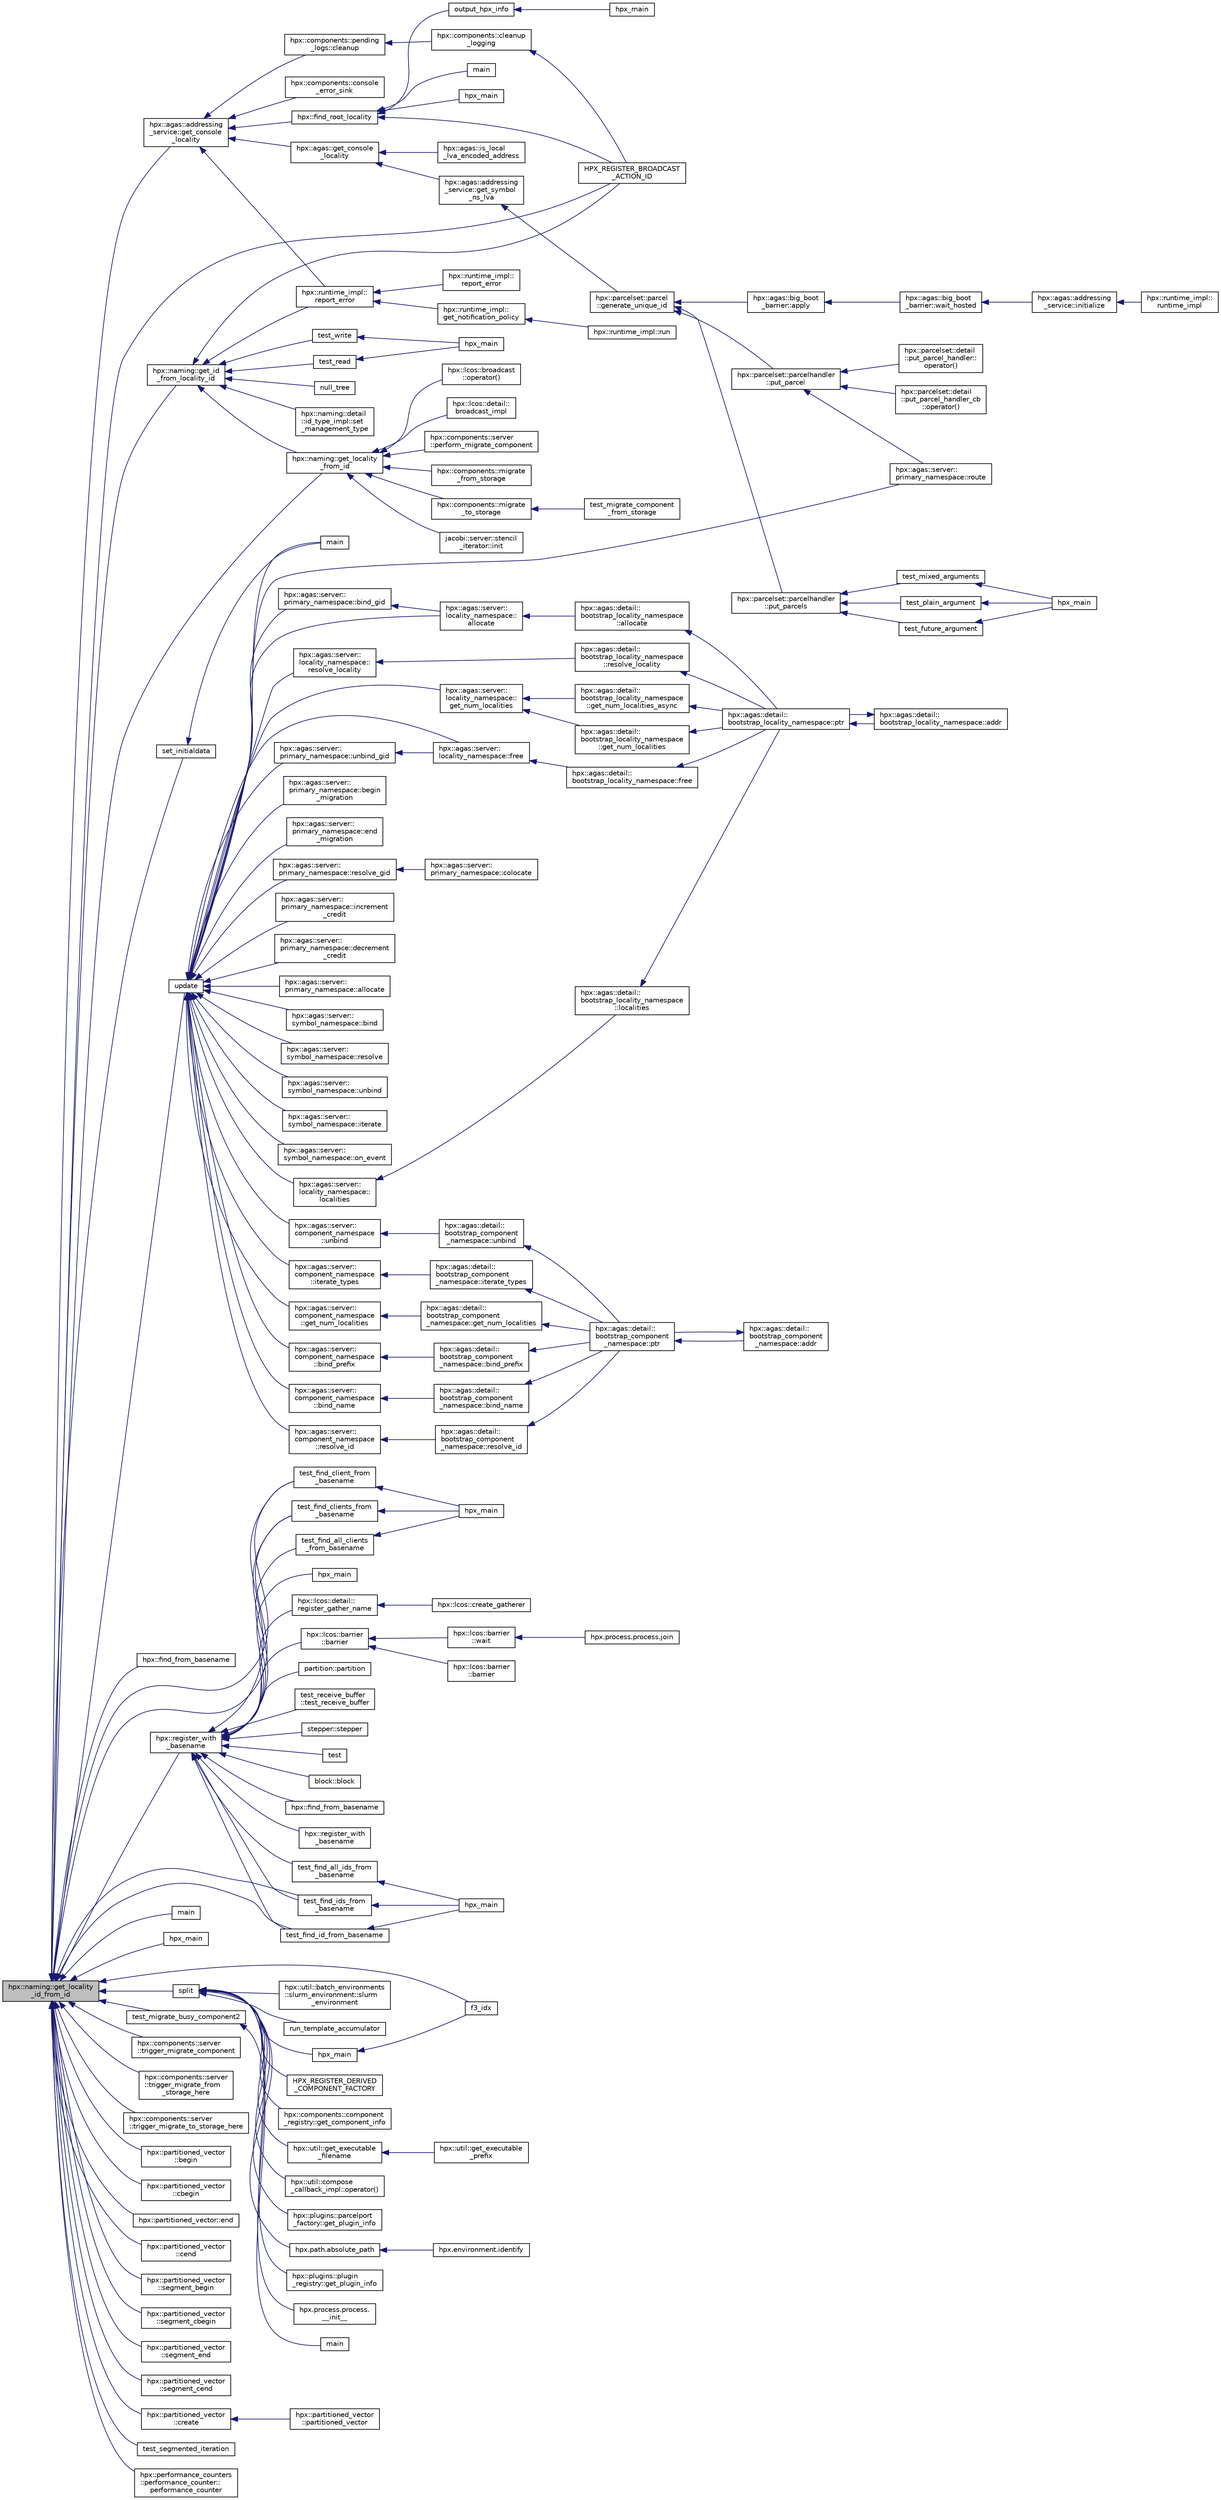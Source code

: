 digraph "hpx::naming::get_locality_id_from_id"
{
  edge [fontname="Helvetica",fontsize="10",labelfontname="Helvetica",labelfontsize="10"];
  node [fontname="Helvetica",fontsize="10",shape=record];
  rankdir="LR";
  Node3973 [label="hpx::naming::get_locality\l_id_from_id",height=0.2,width=0.4,color="black", fillcolor="grey75", style="filled", fontcolor="black"];
  Node3973 -> Node3974 [dir="back",color="midnightblue",fontsize="10",style="solid",fontname="Helvetica"];
  Node3974 [label="hpx::agas::addressing\l_service::get_console\l_locality",height=0.2,width=0.4,color="black", fillcolor="white", style="filled",URL="$db/d58/structhpx_1_1agas_1_1addressing__service.html#aae7aeb51157efaed2271de8e0b49e917",tooltip="Get locality locality_id of the console locality. "];
  Node3974 -> Node3975 [dir="back",color="midnightblue",fontsize="10",style="solid",fontname="Helvetica"];
  Node3975 [label="hpx::components::console\l_error_sink",height=0.2,width=0.4,color="black", fillcolor="white", style="filled",URL="$d5/d76/namespacehpx_1_1components.html#a9fd8bab214eff101d2069bfac0c110cc"];
  Node3974 -> Node3976 [dir="back",color="midnightblue",fontsize="10",style="solid",fontname="Helvetica"];
  Node3976 [label="hpx::components::pending\l_logs::cleanup",height=0.2,width=0.4,color="black", fillcolor="white", style="filled",URL="$d2/d34/structhpx_1_1components_1_1pending__logs.html#aa4aa5238eb3f0ed85351897da5d42453"];
  Node3976 -> Node3977 [dir="back",color="midnightblue",fontsize="10",style="solid",fontname="Helvetica"];
  Node3977 [label="hpx::components::cleanup\l_logging",height=0.2,width=0.4,color="black", fillcolor="white", style="filled",URL="$d5/d76/namespacehpx_1_1components.html#ac5d6aa2c2676512c45973181465756e4"];
  Node3977 -> Node3978 [dir="back",color="midnightblue",fontsize="10",style="solid",fontname="Helvetica"];
  Node3978 [label="HPX_REGISTER_BROADCAST\l_ACTION_ID",height=0.2,width=0.4,color="black", fillcolor="white", style="filled",URL="$de/d5c/runtime__support__server_8cpp.html#a2c7fd60adfab122ae67b173ad73fc706"];
  Node3974 -> Node3979 [dir="back",color="midnightblue",fontsize="10",style="solid",fontname="Helvetica"];
  Node3979 [label="hpx::agas::get_console\l_locality",height=0.2,width=0.4,color="black", fillcolor="white", style="filled",URL="$dc/d54/namespacehpx_1_1agas.html#a58c57dd758d805babb200d1dd5693f9b",tooltip="Return an id_type referring to the console locality. "];
  Node3979 -> Node3980 [dir="back",color="midnightblue",fontsize="10",style="solid",fontname="Helvetica"];
  Node3980 [label="hpx::agas::addressing\l_service::get_symbol\l_ns_lva",height=0.2,width=0.4,color="black", fillcolor="white", style="filled",URL="$db/d58/structhpx_1_1agas_1_1addressing__service.html#ad904f19162fc67d188ca8f8b24a77a58"];
  Node3980 -> Node3981 [dir="back",color="midnightblue",fontsize="10",style="solid",fontname="Helvetica"];
  Node3981 [label="hpx::parcelset::parcel\l::generate_unique_id",height=0.2,width=0.4,color="black", fillcolor="white", style="filled",URL="$d7/d11/classhpx_1_1parcelset_1_1parcel.html#a7ca4116460b3a62269beecf8fb6b2f34"];
  Node3981 -> Node3982 [dir="back",color="midnightblue",fontsize="10",style="solid",fontname="Helvetica"];
  Node3982 [label="hpx::agas::big_boot\l_barrier::apply",height=0.2,width=0.4,color="black", fillcolor="white", style="filled",URL="$d8/db6/structhpx_1_1agas_1_1big__boot__barrier.html#a1a3c5320dbd8eeea60427d535e189d3c"];
  Node3982 -> Node3983 [dir="back",color="midnightblue",fontsize="10",style="solid",fontname="Helvetica"];
  Node3983 [label="hpx::agas::big_boot\l_barrier::wait_hosted",height=0.2,width=0.4,color="black", fillcolor="white", style="filled",URL="$d8/db6/structhpx_1_1agas_1_1big__boot__barrier.html#af83d97cabe46bfd67841283fece1cb24"];
  Node3983 -> Node3984 [dir="back",color="midnightblue",fontsize="10",style="solid",fontname="Helvetica"];
  Node3984 [label="hpx::agas::addressing\l_service::initialize",height=0.2,width=0.4,color="black", fillcolor="white", style="filled",URL="$db/d58/structhpx_1_1agas_1_1addressing__service.html#afb80dcf683086f9ec1237c81129017d8"];
  Node3984 -> Node3985 [dir="back",color="midnightblue",fontsize="10",style="solid",fontname="Helvetica"];
  Node3985 [label="hpx::runtime_impl::\lruntime_impl",height=0.2,width=0.4,color="black", fillcolor="white", style="filled",URL="$dc/d80/classhpx_1_1runtime__impl.html#a19b55584b2e6b6b4d72ae159fbef0f6e"];
  Node3981 -> Node3986 [dir="back",color="midnightblue",fontsize="10",style="solid",fontname="Helvetica"];
  Node3986 [label="hpx::parcelset::parcelhandler\l::put_parcel",height=0.2,width=0.4,color="black", fillcolor="white", style="filled",URL="$d4/d2f/classhpx_1_1parcelset_1_1parcelhandler.html#ac47bfb07dba5c3273d36fabe0868d43b"];
  Node3986 -> Node3987 [dir="back",color="midnightblue",fontsize="10",style="solid",fontname="Helvetica"];
  Node3987 [label="hpx::parcelset::detail\l::put_parcel_handler::\loperator()",height=0.2,width=0.4,color="black", fillcolor="white", style="filled",URL="$d6/d81/structhpx_1_1parcelset_1_1detail_1_1put__parcel__handler.html#a108c3182042dc70fac236ffefd75df24"];
  Node3986 -> Node3988 [dir="back",color="midnightblue",fontsize="10",style="solid",fontname="Helvetica"];
  Node3988 [label="hpx::parcelset::detail\l::put_parcel_handler_cb\l::operator()",height=0.2,width=0.4,color="black", fillcolor="white", style="filled",URL="$d1/df2/structhpx_1_1parcelset_1_1detail_1_1put__parcel__handler__cb.html#a2748057527af1b9f5f5984703b59d8f8"];
  Node3986 -> Node3989 [dir="back",color="midnightblue",fontsize="10",style="solid",fontname="Helvetica"];
  Node3989 [label="hpx::agas::server::\lprimary_namespace::route",height=0.2,width=0.4,color="black", fillcolor="white", style="filled",URL="$d7/d3a/structhpx_1_1agas_1_1server_1_1primary__namespace.html#a9037a1baa55fb13097a541bc365f2d0b"];
  Node3981 -> Node3990 [dir="back",color="midnightblue",fontsize="10",style="solid",fontname="Helvetica"];
  Node3990 [label="hpx::parcelset::parcelhandler\l::put_parcels",height=0.2,width=0.4,color="black", fillcolor="white", style="filled",URL="$d4/d2f/classhpx_1_1parcelset_1_1parcelhandler.html#a32ef958ef057a82fe01c70df5da51c6a"];
  Node3990 -> Node3991 [dir="back",color="midnightblue",fontsize="10",style="solid",fontname="Helvetica"];
  Node3991 [label="test_plain_argument",height=0.2,width=0.4,color="black", fillcolor="white", style="filled",URL="$df/d23/put__parcels_8cpp.html#a60e7e37daaa74f7106c7cf614d219a87"];
  Node3991 -> Node3992 [dir="back",color="midnightblue",fontsize="10",style="solid",fontname="Helvetica"];
  Node3992 [label="hpx_main",height=0.2,width=0.4,color="black", fillcolor="white", style="filled",URL="$df/d23/put__parcels_8cpp.html#a4ca51ec94fa82421fc621b58eef7b01c"];
  Node3990 -> Node3993 [dir="back",color="midnightblue",fontsize="10",style="solid",fontname="Helvetica"];
  Node3993 [label="test_future_argument",height=0.2,width=0.4,color="black", fillcolor="white", style="filled",URL="$df/d23/put__parcels_8cpp.html#aaffb237829db631d8aaaf45d07e1ad9b"];
  Node3993 -> Node3992 [dir="back",color="midnightblue",fontsize="10",style="solid",fontname="Helvetica"];
  Node3990 -> Node3994 [dir="back",color="midnightblue",fontsize="10",style="solid",fontname="Helvetica"];
  Node3994 [label="test_mixed_arguments",height=0.2,width=0.4,color="black", fillcolor="white", style="filled",URL="$df/d23/put__parcels_8cpp.html#a24eb81d6a10219027bfd00fa26f0d382"];
  Node3994 -> Node3992 [dir="back",color="midnightblue",fontsize="10",style="solid",fontname="Helvetica"];
  Node3979 -> Node3995 [dir="back",color="midnightblue",fontsize="10",style="solid",fontname="Helvetica"];
  Node3995 [label="hpx::agas::is_local\l_lva_encoded_address",height=0.2,width=0.4,color="black", fillcolor="white", style="filled",URL="$dc/d54/namespacehpx_1_1agas.html#abb5e5584ed3b536ace8e3f58415e24c2"];
  Node3974 -> Node3996 [dir="back",color="midnightblue",fontsize="10",style="solid",fontname="Helvetica"];
  Node3996 [label="hpx::find_root_locality",height=0.2,width=0.4,color="black", fillcolor="white", style="filled",URL="$d8/d83/namespacehpx.html#a91f701414a6c667c3b58a2e50b93ad0a",tooltip="Return the global id representing the root locality. "];
  Node3996 -> Node3997 [dir="back",color="midnightblue",fontsize="10",style="solid",fontname="Helvetica"];
  Node3997 [label="output_hpx_info",height=0.2,width=0.4,color="black", fillcolor="white", style="filled",URL="$d9/d0f/main_8cc.html#a22d5612b13072491f3de2340527ce19f"];
  Node3997 -> Node3998 [dir="back",color="midnightblue",fontsize="10",style="solid",fontname="Helvetica"];
  Node3998 [label="hpx_main",height=0.2,width=0.4,color="black", fillcolor="white", style="filled",URL="$d9/d0f/main_8cc.html#a344a9bb316c276641af2d061a2558c97"];
  Node3996 -> Node3999 [dir="back",color="midnightblue",fontsize="10",style="solid",fontname="Helvetica"];
  Node3999 [label="main",height=0.2,width=0.4,color="black", fillcolor="white", style="filled",URL="$d7/de6/print__to__console_8cpp.html#ae66f6b31b5ad750f1fe042a706a4e3d4"];
  Node3996 -> Node3978 [dir="back",color="midnightblue",fontsize="10",style="solid",fontname="Helvetica"];
  Node3996 -> Node4000 [dir="back",color="midnightblue",fontsize="10",style="solid",fontname="Helvetica"];
  Node4000 [label="hpx_main",height=0.2,width=0.4,color="black", fillcolor="white", style="filled",URL="$de/d68/transpose__await_8cpp.html#a4ca51ec94fa82421fc621b58eef7b01c"];
  Node3974 -> Node4001 [dir="back",color="midnightblue",fontsize="10",style="solid",fontname="Helvetica"];
  Node4001 [label="hpx::runtime_impl::\lreport_error",height=0.2,width=0.4,color="black", fillcolor="white", style="filled",URL="$dc/d80/classhpx_1_1runtime__impl.html#aabdaeb29966bd884e97f5fbca0ecae3d",tooltip="Report a non-recoverable error to the runtime system. "];
  Node4001 -> Node4002 [dir="back",color="midnightblue",fontsize="10",style="solid",fontname="Helvetica"];
  Node4002 [label="hpx::runtime_impl::\lreport_error",height=0.2,width=0.4,color="black", fillcolor="white", style="filled",URL="$dc/d80/classhpx_1_1runtime__impl.html#a5183bfa1e494d6a1455d6c10300d202d",tooltip="Report a non-recoverable error to the runtime system. "];
  Node4001 -> Node4003 [dir="back",color="midnightblue",fontsize="10",style="solid",fontname="Helvetica"];
  Node4003 [label="hpx::runtime_impl::\lget_notification_policy",height=0.2,width=0.4,color="black", fillcolor="white", style="filled",URL="$dc/d80/classhpx_1_1runtime__impl.html#aa9de8265198ceaf0e1e3f2ac1d78462e"];
  Node4003 -> Node4004 [dir="back",color="midnightblue",fontsize="10",style="solid",fontname="Helvetica"];
  Node4004 [label="hpx::runtime_impl::run",height=0.2,width=0.4,color="black", fillcolor="white", style="filled",URL="$dc/d80/classhpx_1_1runtime__impl.html#af8458421582bcb47802b012932a68757",tooltip="Run the HPX runtime system, initially use the given number of (OS) threads in the thread-manager and ..."];
  Node3973 -> Node4005 [dir="back",color="midnightblue",fontsize="10",style="solid",fontname="Helvetica"];
  Node4005 [label="hpx::find_from_basename",height=0.2,width=0.4,color="black", fillcolor="white", style="filled",URL="$d8/d83/namespacehpx.html#adb7003539b34e0aa0cb96c953669faac",tooltip="Return registered id from the given base name and sequence number. "];
  Node3973 -> Node4006 [dir="back",color="midnightblue",fontsize="10",style="solid",fontname="Helvetica"];
  Node4006 [label="hpx::register_with\l_basename",height=0.2,width=0.4,color="black", fillcolor="white", style="filled",URL="$d8/d83/namespacehpx.html#acf88178dc8c98cb0d7396325b3ccffdd",tooltip="Register the given id using the given base name. "];
  Node4006 -> Node4007 [dir="back",color="midnightblue",fontsize="10",style="solid",fontname="Helvetica"];
  Node4007 [label="stepper::stepper",height=0.2,width=0.4,color="black", fillcolor="white", style="filled",URL="$d0/da6/structstepper.html#a3d3b661e2502d80c80775c190f5585e2"];
  Node4006 -> Node4008 [dir="back",color="midnightblue",fontsize="10",style="solid",fontname="Helvetica"];
  Node4008 [label="hpx::lcos::barrier\l::barrier",height=0.2,width=0.4,color="black", fillcolor="white", style="filled",URL="$d9/dab/classhpx_1_1lcos_1_1barrier.html#ae8e5bad1b2828970404b5d280137d579"];
  Node4008 -> Node4009 [dir="back",color="midnightblue",fontsize="10",style="solid",fontname="Helvetica"];
  Node4009 [label="hpx::lcos::barrier\l::barrier",height=0.2,width=0.4,color="black", fillcolor="white", style="filled",URL="$d9/dab/classhpx_1_1lcos_1_1barrier.html#a8a9fc05508fad7cd1d8014bee0e1d221"];
  Node4008 -> Node4010 [dir="back",color="midnightblue",fontsize="10",style="solid",fontname="Helvetica"];
  Node4010 [label="hpx::lcos::barrier\l::wait",height=0.2,width=0.4,color="black", fillcolor="white", style="filled",URL="$d9/dab/classhpx_1_1lcos_1_1barrier.html#a1fcac5ce49dd1b9800affc8c8b84e4c9"];
  Node4010 -> Node4011 [dir="back",color="midnightblue",fontsize="10",style="solid",fontname="Helvetica"];
  Node4011 [label="hpx.process.process.join",height=0.2,width=0.4,color="black", fillcolor="white", style="filled",URL="$d3/d41/classhpx_1_1process_1_1process.html#acc7ec4687f3bf5ae121ef7b494d991d8"];
  Node4006 -> Node4012 [dir="back",color="midnightblue",fontsize="10",style="solid",fontname="Helvetica"];
  Node4012 [label="hpx::find_from_basename",height=0.2,width=0.4,color="black", fillcolor="white", style="filled",URL="$d8/d83/namespacehpx.html#a02d4c4317d9d663b22c2e47aab0b56df",tooltip="Return registered id from the given base name and sequence number. "];
  Node4006 -> Node4013 [dir="back",color="midnightblue",fontsize="10",style="solid",fontname="Helvetica"];
  Node4013 [label="hpx::register_with\l_basename",height=0.2,width=0.4,color="black", fillcolor="white", style="filled",URL="$d8/d83/namespacehpx.html#a09a6c6ffc84d21df225c3f5730de31d0"];
  Node4006 -> Node4014 [dir="back",color="midnightblue",fontsize="10",style="solid",fontname="Helvetica"];
  Node4014 [label="hpx_main",height=0.2,width=0.4,color="black", fillcolor="white", style="filled",URL="$db/d8d/duplicate__id__registration__1596_8cpp.html#aefd26dd818037509b2241068d57e3e1d"];
  Node4006 -> Node4015 [dir="back",color="midnightblue",fontsize="10",style="solid",fontname="Helvetica"];
  Node4015 [label="test_find_all_clients\l_from_basename",height=0.2,width=0.4,color="black", fillcolor="white", style="filled",URL="$dc/d15/find__clients__from__prefix_8cpp.html#aa57a9747db04f3feb78e2e423232d1f9"];
  Node4015 -> Node4016 [dir="back",color="midnightblue",fontsize="10",style="solid",fontname="Helvetica"];
  Node4016 [label="hpx_main",height=0.2,width=0.4,color="black", fillcolor="white", style="filled",URL="$dc/d15/find__clients__from__prefix_8cpp.html#aefd26dd818037509b2241068d57e3e1d"];
  Node4006 -> Node4017 [dir="back",color="midnightblue",fontsize="10",style="solid",fontname="Helvetica"];
  Node4017 [label="test_find_clients_from\l_basename",height=0.2,width=0.4,color="black", fillcolor="white", style="filled",URL="$dc/d15/find__clients__from__prefix_8cpp.html#a6fef840f56014443521cc99c2d9d781c"];
  Node4017 -> Node4016 [dir="back",color="midnightblue",fontsize="10",style="solid",fontname="Helvetica"];
  Node4006 -> Node4018 [dir="back",color="midnightblue",fontsize="10",style="solid",fontname="Helvetica"];
  Node4018 [label="test_find_client_from\l_basename",height=0.2,width=0.4,color="black", fillcolor="white", style="filled",URL="$dc/d15/find__clients__from__prefix_8cpp.html#a61a7f45bc9dd018d57ea2230824dab25"];
  Node4018 -> Node4016 [dir="back",color="midnightblue",fontsize="10",style="solid",fontname="Helvetica"];
  Node4006 -> Node4019 [dir="back",color="midnightblue",fontsize="10",style="solid",fontname="Helvetica"];
  Node4019 [label="test_find_all_ids_from\l_basename",height=0.2,width=0.4,color="black", fillcolor="white", style="filled",URL="$dc/df3/find__ids__from__prefix_8cpp.html#a369302d85871c563e109f575d4c3d29c"];
  Node4019 -> Node4020 [dir="back",color="midnightblue",fontsize="10",style="solid",fontname="Helvetica"];
  Node4020 [label="hpx_main",height=0.2,width=0.4,color="black", fillcolor="white", style="filled",URL="$dc/df3/find__ids__from__prefix_8cpp.html#aefd26dd818037509b2241068d57e3e1d"];
  Node4006 -> Node4021 [dir="back",color="midnightblue",fontsize="10",style="solid",fontname="Helvetica"];
  Node4021 [label="test_find_ids_from\l_basename",height=0.2,width=0.4,color="black", fillcolor="white", style="filled",URL="$dc/df3/find__ids__from__prefix_8cpp.html#a4526a7a41c258e2aedcdabd4ece4f4ba"];
  Node4021 -> Node4020 [dir="back",color="midnightblue",fontsize="10",style="solid",fontname="Helvetica"];
  Node4006 -> Node4022 [dir="back",color="midnightblue",fontsize="10",style="solid",fontname="Helvetica"];
  Node4022 [label="test_find_id_from_basename",height=0.2,width=0.4,color="black", fillcolor="white", style="filled",URL="$dc/df3/find__ids__from__prefix_8cpp.html#a35b932e250f78d774db87c971e42adce"];
  Node4022 -> Node4020 [dir="back",color="midnightblue",fontsize="10",style="solid",fontname="Helvetica"];
  Node4006 -> Node4023 [dir="back",color="midnightblue",fontsize="10",style="solid",fontname="Helvetica"];
  Node4023 [label="hpx::lcos::detail::\lregister_gather_name",height=0.2,width=0.4,color="black", fillcolor="white", style="filled",URL="$d4/d6c/namespacehpx_1_1lcos_1_1detail.html#afb3d3eafe04150308d004869a96242b3"];
  Node4023 -> Node4024 [dir="back",color="midnightblue",fontsize="10",style="solid",fontname="Helvetica"];
  Node4024 [label="hpx::lcos::create_gatherer",height=0.2,width=0.4,color="black", fillcolor="white", style="filled",URL="$d2/dc9/namespacehpx_1_1lcos.html#aaa3e2a825ca566eee4e3c0cfc19b5dc3"];
  Node4006 -> Node4025 [dir="back",color="midnightblue",fontsize="10",style="solid",fontname="Helvetica"];
  Node4025 [label="partition::partition",height=0.2,width=0.4,color="black", fillcolor="white", style="filled",URL="$d3/d98/structpartition.html#a949115c70a8ed7802ec756677063507b"];
  Node4006 -> Node4026 [dir="back",color="midnightblue",fontsize="10",style="solid",fontname="Helvetica"];
  Node4026 [label="test_receive_buffer\l::test_receive_buffer",height=0.2,width=0.4,color="black", fillcolor="white", style="filled",URL="$d1/d2e/structtest__receive__buffer.html#a501e8703c3a9d33b23c67cc3782a3052"];
  Node4006 -> Node4027 [dir="back",color="midnightblue",fontsize="10",style="solid",fontname="Helvetica"];
  Node4027 [label="test",height=0.2,width=0.4,color="black", fillcolor="white", style="filled",URL="$db/d95/register__with__basename__1804_8cpp.html#ae1a3968e7947464bee7714f6d43b7002"];
  Node4006 -> Node4028 [dir="back",color="midnightblue",fontsize="10",style="solid",fontname="Helvetica"];
  Node4028 [label="block::block",height=0.2,width=0.4,color="black", fillcolor="white", style="filled",URL="$d1/d7f/structblock.html#ad2fe04030b850ffa3f213c85f848c0c9"];
  Node3973 -> Node4029 [dir="back",color="midnightblue",fontsize="10",style="solid",fontname="Helvetica"];
  Node4029 [label="main",height=0.2,width=0.4,color="black", fillcolor="white", style="filled",URL="$d1/d66/all__counters_8cpp.html#a0ddf1224851353fc92bfbff6f499fa97"];
  Node3973 -> Node4030 [dir="back",color="midnightblue",fontsize="10",style="solid",fontname="Helvetica"];
  Node4030 [label="hpx_main",height=0.2,width=0.4,color="black", fillcolor="white", style="filled",URL="$d8/d8b/broadcast_8cpp.html#aefd26dd818037509b2241068d57e3e1d"];
  Node3973 -> Node4031 [dir="back",color="midnightblue",fontsize="10",style="solid",fontname="Helvetica"];
  Node4031 [label="split",height=0.2,width=0.4,color="black", fillcolor="white", style="filled",URL="$d6/d80/credit__exhaustion_8cpp.html#a072578cb13455cb764cacd96311eda6b"];
  Node4031 -> Node4032 [dir="back",color="midnightblue",fontsize="10",style="solid",fontname="Helvetica"];
  Node4032 [label="hpx_main",height=0.2,width=0.4,color="black", fillcolor="white", style="filled",URL="$d4/d7b/hpx__start_8hpp.html#aefd26dd818037509b2241068d57e3e1d"];
  Node4032 -> Node4033 [dir="back",color="midnightblue",fontsize="10",style="solid",fontname="Helvetica"];
  Node4033 [label="f3_idx",height=0.2,width=0.4,color="black", fillcolor="white", style="filled",URL="$d8/dd8/fold_8cpp.html#ae40ec3e184971f36ec70b5d7bebecc64"];
  Node4031 -> Node4034 [dir="back",color="midnightblue",fontsize="10",style="solid",fontname="Helvetica"];
  Node4034 [label="HPX_REGISTER_DERIVED\l_COMPONENT_FACTORY",height=0.2,width=0.4,color="black", fillcolor="white", style="filled",URL="$d8/daf/arithmetics__counter_8cpp.html#a54fbbdc0d71389dab718b6e59589f4e5"];
  Node4031 -> Node4035 [dir="back",color="midnightblue",fontsize="10",style="solid",fontname="Helvetica"];
  Node4035 [label="hpx::components::component\l_registry::get_component_info",height=0.2,width=0.4,color="black", fillcolor="white", style="filled",URL="$de/da5/structhpx_1_1components_1_1component__registry.html#a12bb12c156afc3b514f5ae5aed45090f",tooltip="Return the ini-information for all contained components. "];
  Node4031 -> Node4036 [dir="back",color="midnightblue",fontsize="10",style="solid",fontname="Helvetica"];
  Node4036 [label="hpx::util::get_executable\l_filename",height=0.2,width=0.4,color="black", fillcolor="white", style="filled",URL="$df/dad/namespacehpx_1_1util.html#ae52352b653e62149ca19091af4fd22c9"];
  Node4036 -> Node4037 [dir="back",color="midnightblue",fontsize="10",style="solid",fontname="Helvetica"];
  Node4037 [label="hpx::util::get_executable\l_prefix",height=0.2,width=0.4,color="black", fillcolor="white", style="filled",URL="$df/dad/namespacehpx_1_1util.html#a8fe3b30c3533a1e2f50c3101aae6f72e"];
  Node4031 -> Node4038 [dir="back",color="midnightblue",fontsize="10",style="solid",fontname="Helvetica"];
  Node4038 [label="hpx::util::compose\l_callback_impl::operator()",height=0.2,width=0.4,color="black", fillcolor="white", style="filled",URL="$d0/d19/classhpx_1_1util_1_1compose__callback__impl.html#a18cb82da027db8bc0f85ca3f32f1912a"];
  Node4031 -> Node4039 [dir="back",color="midnightblue",fontsize="10",style="solid",fontname="Helvetica"];
  Node4039 [label="hpx::plugins::parcelport\l_factory::get_plugin_info",height=0.2,width=0.4,color="black", fillcolor="white", style="filled",URL="$d2/d50/structhpx_1_1plugins_1_1parcelport__factory.html#ae0bfc9ba44b48f0fab21ce8ad91f98aa"];
  Node4031 -> Node4040 [dir="back",color="midnightblue",fontsize="10",style="solid",fontname="Helvetica"];
  Node4040 [label="hpx.path.absolute_path",height=0.2,width=0.4,color="black", fillcolor="white", style="filled",URL="$d1/d2c/namespacehpx_1_1path.html#a1dbdcf517424ed5dc06b9bad1fad4049"];
  Node4040 -> Node4041 [dir="back",color="midnightblue",fontsize="10",style="solid",fontname="Helvetica"];
  Node4041 [label="hpx.environment.identify",height=0.2,width=0.4,color="black", fillcolor="white", style="filled",URL="$dd/d01/namespacehpx_1_1environment.html#a4c9b221f61aefe1efa8de3b6a78c5e24"];
  Node4031 -> Node4042 [dir="back",color="midnightblue",fontsize="10",style="solid",fontname="Helvetica"];
  Node4042 [label="hpx::plugins::plugin\l_registry::get_plugin_info",height=0.2,width=0.4,color="black", fillcolor="white", style="filled",URL="$d2/d92/structhpx_1_1plugins_1_1plugin__registry.html#ac91702c64cc8940454562390d79e341f",tooltip="Return the ini-information for all contained components. "];
  Node4031 -> Node4043 [dir="back",color="midnightblue",fontsize="10",style="solid",fontname="Helvetica"];
  Node4043 [label="hpx.process.process.\l__init__",height=0.2,width=0.4,color="black", fillcolor="white", style="filled",URL="$d3/d41/classhpx_1_1process_1_1process.html#a8c96317a0d57a9dfd75375b25e434b8b"];
  Node4031 -> Node4044 [dir="back",color="midnightblue",fontsize="10",style="solid",fontname="Helvetica"];
  Node4044 [label="hpx::util::batch_environments\l::slurm_environment::slurm\l_environment",height=0.2,width=0.4,color="black", fillcolor="white", style="filled",URL="$d6/d6c/structhpx_1_1util_1_1batch__environments_1_1slurm__environment.html#a7f8b4905f9cdf42827a12df05c711519"];
  Node4031 -> Node4045 [dir="back",color="midnightblue",fontsize="10",style="solid",fontname="Helvetica"];
  Node4045 [label="run_template_accumulator",height=0.2,width=0.4,color="black", fillcolor="white", style="filled",URL="$df/d93/template__accumulator__client_8cpp.html#a9cafe181e8071028fe20e072c15848e9"];
  Node3973 -> Node4017 [dir="back",color="midnightblue",fontsize="10",style="solid",fontname="Helvetica"];
  Node3973 -> Node4018 [dir="back",color="midnightblue",fontsize="10",style="solid",fontname="Helvetica"];
  Node3973 -> Node4021 [dir="back",color="midnightblue",fontsize="10",style="solid",fontname="Helvetica"];
  Node3973 -> Node4022 [dir="back",color="midnightblue",fontsize="10",style="solid",fontname="Helvetica"];
  Node3973 -> Node4033 [dir="back",color="midnightblue",fontsize="10",style="solid",fontname="Helvetica"];
  Node3973 -> Node4046 [dir="back",color="midnightblue",fontsize="10",style="solid",fontname="Helvetica"];
  Node4046 [label="test_migrate_busy_component2",height=0.2,width=0.4,color="black", fillcolor="white", style="filled",URL="$dc/d78/migrate__component_8cpp.html#a8ec118d733854b5250bbb4c0f425f829"];
  Node4046 -> Node4047 [dir="back",color="midnightblue",fontsize="10",style="solid",fontname="Helvetica"];
  Node4047 [label="main",height=0.2,width=0.4,color="black", fillcolor="white", style="filled",URL="$dc/d78/migrate__component_8cpp.html#ae66f6b31b5ad750f1fe042a706a4e3d4"];
  Node3973 -> Node4048 [dir="back",color="midnightblue",fontsize="10",style="solid",fontname="Helvetica"];
  Node4048 [label="hpx::components::server\l::trigger_migrate_component",height=0.2,width=0.4,color="black", fillcolor="white", style="filled",URL="$d2/da2/namespacehpx_1_1components_1_1server.html#a6c3730484e860b050ec0c2211bd71e6e"];
  Node3973 -> Node4049 [dir="back",color="midnightblue",fontsize="10",style="solid",fontname="Helvetica"];
  Node4049 [label="hpx::components::server\l::trigger_migrate_from\l_storage_here",height=0.2,width=0.4,color="black", fillcolor="white", style="filled",URL="$d2/da2/namespacehpx_1_1components_1_1server.html#a9d7be5cd592f797366ca51efe1533fa6"];
  Node3973 -> Node4050 [dir="back",color="midnightblue",fontsize="10",style="solid",fontname="Helvetica"];
  Node4050 [label="hpx::components::server\l::trigger_migrate_to_storage_here",height=0.2,width=0.4,color="black", fillcolor="white", style="filled",URL="$d2/da2/namespacehpx_1_1components_1_1server.html#a4a960a9d621e677d9de388c4c4341bf4"];
  Node3973 -> Node4051 [dir="back",color="midnightblue",fontsize="10",style="solid",fontname="Helvetica"];
  Node4051 [label="hpx::naming::get_id\l_from_locality_id",height=0.2,width=0.4,color="black", fillcolor="white", style="filled",URL="$d4/dc9/namespacehpx_1_1naming.html#a70eba20e5dbbfcb7b61f3302a27fd2ea"];
  Node4051 -> Node4052 [dir="back",color="midnightblue",fontsize="10",style="solid",fontname="Helvetica"];
  Node4052 [label="null_tree",height=0.2,width=0.4,color="black", fillcolor="white", style="filled",URL="$d1/ddc/future__hang__on__then__629_8cpp.html#adc3c2fa4c3f1fc0a1239cdbcff0bddfc"];
  Node4051 -> Node4053 [dir="back",color="midnightblue",fontsize="10",style="solid",fontname="Helvetica"];
  Node4053 [label="hpx::naming::detail\l::id_type_impl::set\l_management_type",height=0.2,width=0.4,color="black", fillcolor="white", style="filled",URL="$db/d3a/structhpx_1_1naming_1_1detail_1_1id__type__impl.html#a9a8d688a3e392cff3bfc2dc23e5e8487"];
  Node4051 -> Node4054 [dir="back",color="midnightblue",fontsize="10",style="solid",fontname="Helvetica"];
  Node4054 [label="hpx::naming::get_locality\l_from_id",height=0.2,width=0.4,color="black", fillcolor="white", style="filled",URL="$d4/dc9/namespacehpx_1_1naming.html#a974088e9850b201443d067f94afd5020"];
  Node4054 -> Node4055 [dir="back",color="midnightblue",fontsize="10",style="solid",fontname="Helvetica"];
  Node4055 [label="hpx::lcos::broadcast\l::operator()",height=0.2,width=0.4,color="black", fillcolor="white", style="filled",URL="$d0/d0d/structhpx_1_1lcos_1_1broadcast.html#a41563e4cae2cf4333311462bd0e4cfe3"];
  Node4054 -> Node4056 [dir="back",color="midnightblue",fontsize="10",style="solid",fontname="Helvetica"];
  Node4056 [label="hpx::lcos::detail::\lbroadcast_impl",height=0.2,width=0.4,color="black", fillcolor="white", style="filled",URL="$d4/d6c/namespacehpx_1_1lcos_1_1detail.html#a6575c2189b82a495a00b099f7c150172"];
  Node4054 -> Node4057 [dir="back",color="midnightblue",fontsize="10",style="solid",fontname="Helvetica"];
  Node4057 [label="hpx::components::server\l::perform_migrate_component",height=0.2,width=0.4,color="black", fillcolor="white", style="filled",URL="$d2/da2/namespacehpx_1_1components_1_1server.html#a8c820dd0dff2a99985fe537486602dfe"];
  Node4054 -> Node4058 [dir="back",color="midnightblue",fontsize="10",style="solid",fontname="Helvetica"];
  Node4058 [label="hpx::components::migrate\l_from_storage",height=0.2,width=0.4,color="black", fillcolor="white", style="filled",URL="$d5/d76/namespacehpx_1_1components.html#a82bfeeb38c6172869ba4e793a926f5ac"];
  Node4054 -> Node4059 [dir="back",color="midnightblue",fontsize="10",style="solid",fontname="Helvetica"];
  Node4059 [label="hpx::components::migrate\l_to_storage",height=0.2,width=0.4,color="black", fillcolor="white", style="filled",URL="$d5/d76/namespacehpx_1_1components.html#a4e88298fbcd62358773ff73291e079dd"];
  Node4059 -> Node4060 [dir="back",color="midnightblue",fontsize="10",style="solid",fontname="Helvetica"];
  Node4060 [label="test_migrate_component\l_from_storage",height=0.2,width=0.4,color="black", fillcolor="white", style="filled",URL="$dd/d02/migrate__component__to__storage_8cpp.html#ab2024c00e8a86e61696b5f8434ea736a"];
  Node4054 -> Node4061 [dir="back",color="midnightblue",fontsize="10",style="solid",fontname="Helvetica"];
  Node4061 [label="jacobi::server::stencil\l_iterator::init",height=0.2,width=0.4,color="black", fillcolor="white", style="filled",URL="$d1/d43/structjacobi_1_1server_1_1stencil__iterator.html#afd01e01cf68930df65482b613e4698d9"];
  Node4051 -> Node4062 [dir="back",color="midnightblue",fontsize="10",style="solid",fontname="Helvetica"];
  Node4062 [label="test_write",height=0.2,width=0.4,color="black", fillcolor="white", style="filled",URL="$db/daa/network__storage_8cpp.html#ad940e27486bbdb223140ebe25e357823"];
  Node4062 -> Node4063 [dir="back",color="midnightblue",fontsize="10",style="solid",fontname="Helvetica"];
  Node4063 [label="hpx_main",height=0.2,width=0.4,color="black", fillcolor="white", style="filled",URL="$db/daa/network__storage_8cpp.html#a4ca51ec94fa82421fc621b58eef7b01c"];
  Node4051 -> Node4064 [dir="back",color="midnightblue",fontsize="10",style="solid",fontname="Helvetica"];
  Node4064 [label="test_read",height=0.2,width=0.4,color="black", fillcolor="white", style="filled",URL="$db/daa/network__storage_8cpp.html#ac40bb11cad5e1d25954468e43c1bb0e2"];
  Node4064 -> Node4063 [dir="back",color="midnightblue",fontsize="10",style="solid",fontname="Helvetica"];
  Node4051 -> Node4001 [dir="back",color="midnightblue",fontsize="10",style="solid",fontname="Helvetica"];
  Node4051 -> Node3978 [dir="back",color="midnightblue",fontsize="10",style="solid",fontname="Helvetica"];
  Node3973 -> Node4054 [dir="back",color="midnightblue",fontsize="10",style="solid",fontname="Helvetica"];
  Node3973 -> Node4065 [dir="back",color="midnightblue",fontsize="10",style="solid",fontname="Helvetica"];
  Node4065 [label="set_initialdata",height=0.2,width=0.4,color="black", fillcolor="white", style="filled",URL="$d7/d8b/non__atomic__rma_8cpp.html#a8088a219b6b7da870545f4ec73f80930"];
  Node4065 -> Node4066 [dir="back",color="midnightblue",fontsize="10",style="solid",fontname="Helvetica"];
  Node4066 [label="main",height=0.2,width=0.4,color="black", fillcolor="white", style="filled",URL="$d7/d8b/non__atomic__rma_8cpp.html#a0ddf1224851353fc92bfbff6f499fa97"];
  Node3973 -> Node4067 [dir="back",color="midnightblue",fontsize="10",style="solid",fontname="Helvetica"];
  Node4067 [label="update",height=0.2,width=0.4,color="black", fillcolor="white", style="filled",URL="$d7/d8b/non__atomic__rma_8cpp.html#a1f6c9aa3449cfad360e892c9c0bb7773"];
  Node4067 -> Node4068 [dir="back",color="midnightblue",fontsize="10",style="solid",fontname="Helvetica"];
  Node4068 [label="hpx::agas::server::\lcomponent_namespace\l::bind_prefix",height=0.2,width=0.4,color="black", fillcolor="white", style="filled",URL="$d4/dc8/structhpx_1_1agas_1_1server_1_1component__namespace.html#aa0f1e073d2837e493bbb13ffd5c06dc7"];
  Node4068 -> Node4069 [dir="back",color="midnightblue",fontsize="10",style="solid",fontname="Helvetica"];
  Node4069 [label="hpx::agas::detail::\lbootstrap_component\l_namespace::bind_prefix",height=0.2,width=0.4,color="black", fillcolor="white", style="filled",URL="$d4/db7/structhpx_1_1agas_1_1detail_1_1bootstrap__component__namespace.html#a9c4e85844335c1eb7a2dee35ab973927"];
  Node4069 -> Node4070 [dir="back",color="midnightblue",fontsize="10",style="solid",fontname="Helvetica"];
  Node4070 [label="hpx::agas::detail::\lbootstrap_component\l_namespace::ptr",height=0.2,width=0.4,color="black", fillcolor="white", style="filled",URL="$d4/db7/structhpx_1_1agas_1_1detail_1_1bootstrap__component__namespace.html#a2ddc1b51e40d6b5c32f7eeba52a7527d"];
  Node4070 -> Node4071 [dir="back",color="midnightblue",fontsize="10",style="solid",fontname="Helvetica"];
  Node4071 [label="hpx::agas::detail::\lbootstrap_component\l_namespace::addr",height=0.2,width=0.4,color="black", fillcolor="white", style="filled",URL="$d4/db7/structhpx_1_1agas_1_1detail_1_1bootstrap__component__namespace.html#a4947343cef580d3a72f9fcb6803a54b1"];
  Node4071 -> Node4070 [dir="back",color="midnightblue",fontsize="10",style="solid",fontname="Helvetica"];
  Node4067 -> Node4072 [dir="back",color="midnightblue",fontsize="10",style="solid",fontname="Helvetica"];
  Node4072 [label="hpx::agas::server::\lcomponent_namespace\l::bind_name",height=0.2,width=0.4,color="black", fillcolor="white", style="filled",URL="$d4/dc8/structhpx_1_1agas_1_1server_1_1component__namespace.html#ac81ad0c6b5a63d0af3299207949b4749"];
  Node4072 -> Node4073 [dir="back",color="midnightblue",fontsize="10",style="solid",fontname="Helvetica"];
  Node4073 [label="hpx::agas::detail::\lbootstrap_component\l_namespace::bind_name",height=0.2,width=0.4,color="black", fillcolor="white", style="filled",URL="$d4/db7/structhpx_1_1agas_1_1detail_1_1bootstrap__component__namespace.html#ad25372861bda6208139f91887d918fbb"];
  Node4073 -> Node4070 [dir="back",color="midnightblue",fontsize="10",style="solid",fontname="Helvetica"];
  Node4067 -> Node4074 [dir="back",color="midnightblue",fontsize="10",style="solid",fontname="Helvetica"];
  Node4074 [label="hpx::agas::server::\lcomponent_namespace\l::resolve_id",height=0.2,width=0.4,color="black", fillcolor="white", style="filled",URL="$d4/dc8/structhpx_1_1agas_1_1server_1_1component__namespace.html#acee1577d340b0c3af69fea410a97e760"];
  Node4074 -> Node4075 [dir="back",color="midnightblue",fontsize="10",style="solid",fontname="Helvetica"];
  Node4075 [label="hpx::agas::detail::\lbootstrap_component\l_namespace::resolve_id",height=0.2,width=0.4,color="black", fillcolor="white", style="filled",URL="$d4/db7/structhpx_1_1agas_1_1detail_1_1bootstrap__component__namespace.html#a59c6702ea1ee4d5d744d89bb57c6ba83"];
  Node4075 -> Node4070 [dir="back",color="midnightblue",fontsize="10",style="solid",fontname="Helvetica"];
  Node4067 -> Node4076 [dir="back",color="midnightblue",fontsize="10",style="solid",fontname="Helvetica"];
  Node4076 [label="hpx::agas::server::\lcomponent_namespace\l::unbind",height=0.2,width=0.4,color="black", fillcolor="white", style="filled",URL="$d4/dc8/structhpx_1_1agas_1_1server_1_1component__namespace.html#a6a1c04b36c3f7c2a61dba64cf586f2b7"];
  Node4076 -> Node4077 [dir="back",color="midnightblue",fontsize="10",style="solid",fontname="Helvetica"];
  Node4077 [label="hpx::agas::detail::\lbootstrap_component\l_namespace::unbind",height=0.2,width=0.4,color="black", fillcolor="white", style="filled",URL="$d4/db7/structhpx_1_1agas_1_1detail_1_1bootstrap__component__namespace.html#aed0961449fec108933b6f738040e98af"];
  Node4077 -> Node4070 [dir="back",color="midnightblue",fontsize="10",style="solid",fontname="Helvetica"];
  Node4067 -> Node4078 [dir="back",color="midnightblue",fontsize="10",style="solid",fontname="Helvetica"];
  Node4078 [label="hpx::agas::server::\lcomponent_namespace\l::iterate_types",height=0.2,width=0.4,color="black", fillcolor="white", style="filled",URL="$d4/dc8/structhpx_1_1agas_1_1server_1_1component__namespace.html#a841f64a9b93bb658091f80fa5019c42c"];
  Node4078 -> Node4079 [dir="back",color="midnightblue",fontsize="10",style="solid",fontname="Helvetica"];
  Node4079 [label="hpx::agas::detail::\lbootstrap_component\l_namespace::iterate_types",height=0.2,width=0.4,color="black", fillcolor="white", style="filled",URL="$d4/db7/structhpx_1_1agas_1_1detail_1_1bootstrap__component__namespace.html#a750193d7d4f0ed8a9adcd7054ae62063"];
  Node4079 -> Node4070 [dir="back",color="midnightblue",fontsize="10",style="solid",fontname="Helvetica"];
  Node4067 -> Node4080 [dir="back",color="midnightblue",fontsize="10",style="solid",fontname="Helvetica"];
  Node4080 [label="hpx::agas::server::\lcomponent_namespace\l::get_num_localities",height=0.2,width=0.4,color="black", fillcolor="white", style="filled",URL="$d4/dc8/structhpx_1_1agas_1_1server_1_1component__namespace.html#ae4612aa43bf1a3173cc0a17f78593a1f"];
  Node4080 -> Node4081 [dir="back",color="midnightblue",fontsize="10",style="solid",fontname="Helvetica"];
  Node4081 [label="hpx::agas::detail::\lbootstrap_component\l_namespace::get_num_localities",height=0.2,width=0.4,color="black", fillcolor="white", style="filled",URL="$d4/db7/structhpx_1_1agas_1_1detail_1_1bootstrap__component__namespace.html#a2ac6a4525c269aa2f635b877e98209aa"];
  Node4081 -> Node4070 [dir="back",color="midnightblue",fontsize="10",style="solid",fontname="Helvetica"];
  Node4067 -> Node4082 [dir="back",color="midnightblue",fontsize="10",style="solid",fontname="Helvetica"];
  Node4082 [label="hpx::agas::server::\llocality_namespace::\lallocate",height=0.2,width=0.4,color="black", fillcolor="white", style="filled",URL="$dc/d72/structhpx_1_1agas_1_1server_1_1locality__namespace.html#a584777211619893840252d5c72b726ac"];
  Node4082 -> Node4083 [dir="back",color="midnightblue",fontsize="10",style="solid",fontname="Helvetica"];
  Node4083 [label="hpx::agas::detail::\lbootstrap_locality_namespace\l::allocate",height=0.2,width=0.4,color="black", fillcolor="white", style="filled",URL="$d2/d28/structhpx_1_1agas_1_1detail_1_1bootstrap__locality__namespace.html#a17fa8a29a5b6c64ac5f92b67fd816be1"];
  Node4083 -> Node4084 [dir="back",color="midnightblue",fontsize="10",style="solid",fontname="Helvetica"];
  Node4084 [label="hpx::agas::detail::\lbootstrap_locality_namespace::ptr",height=0.2,width=0.4,color="black", fillcolor="white", style="filled",URL="$d2/d28/structhpx_1_1agas_1_1detail_1_1bootstrap__locality__namespace.html#a5d4dcef228d9a8e6040f2e404546a7b8"];
  Node4084 -> Node4085 [dir="back",color="midnightblue",fontsize="10",style="solid",fontname="Helvetica"];
  Node4085 [label="hpx::agas::detail::\lbootstrap_locality_namespace::addr",height=0.2,width=0.4,color="black", fillcolor="white", style="filled",URL="$d2/d28/structhpx_1_1agas_1_1detail_1_1bootstrap__locality__namespace.html#a6a5b1a39f25283d49aae9a42b5c4388a"];
  Node4085 -> Node4084 [dir="back",color="midnightblue",fontsize="10",style="solid",fontname="Helvetica"];
  Node4067 -> Node4086 [dir="back",color="midnightblue",fontsize="10",style="solid",fontname="Helvetica"];
  Node4086 [label="hpx::agas::server::\llocality_namespace::\lresolve_locality",height=0.2,width=0.4,color="black", fillcolor="white", style="filled",URL="$dc/d72/structhpx_1_1agas_1_1server_1_1locality__namespace.html#acc664dc0ee762d5b35802aa60ac9f6e7"];
  Node4086 -> Node4087 [dir="back",color="midnightblue",fontsize="10",style="solid",fontname="Helvetica"];
  Node4087 [label="hpx::agas::detail::\lbootstrap_locality_namespace\l::resolve_locality",height=0.2,width=0.4,color="black", fillcolor="white", style="filled",URL="$d2/d28/structhpx_1_1agas_1_1detail_1_1bootstrap__locality__namespace.html#a90a9e093f25dbd05d50ec1b46ced037c"];
  Node4087 -> Node4084 [dir="back",color="midnightblue",fontsize="10",style="solid",fontname="Helvetica"];
  Node4067 -> Node4088 [dir="back",color="midnightblue",fontsize="10",style="solid",fontname="Helvetica"];
  Node4088 [label="hpx::agas::server::\llocality_namespace::free",height=0.2,width=0.4,color="black", fillcolor="white", style="filled",URL="$dc/d72/structhpx_1_1agas_1_1server_1_1locality__namespace.html#a53c05de8b43cbdb17edf4930b0fc0ac6"];
  Node4088 -> Node4089 [dir="back",color="midnightblue",fontsize="10",style="solid",fontname="Helvetica"];
  Node4089 [label="hpx::agas::detail::\lbootstrap_locality_namespace::free",height=0.2,width=0.4,color="black", fillcolor="white", style="filled",URL="$d2/d28/structhpx_1_1agas_1_1detail_1_1bootstrap__locality__namespace.html#a2830ab98d14d3fadcec97a72783f9221"];
  Node4089 -> Node4084 [dir="back",color="midnightblue",fontsize="10",style="solid",fontname="Helvetica"];
  Node4067 -> Node4090 [dir="back",color="midnightblue",fontsize="10",style="solid",fontname="Helvetica"];
  Node4090 [label="hpx::agas::server::\llocality_namespace::\llocalities",height=0.2,width=0.4,color="black", fillcolor="white", style="filled",URL="$dc/d72/structhpx_1_1agas_1_1server_1_1locality__namespace.html#ab0ecc44f496ee5011c8ba2c73ea4e5e5"];
  Node4090 -> Node4091 [dir="back",color="midnightblue",fontsize="10",style="solid",fontname="Helvetica"];
  Node4091 [label="hpx::agas::detail::\lbootstrap_locality_namespace\l::localities",height=0.2,width=0.4,color="black", fillcolor="white", style="filled",URL="$d2/d28/structhpx_1_1agas_1_1detail_1_1bootstrap__locality__namespace.html#ab8a1c96ad1ffea65eac264d0c2f64de9"];
  Node4091 -> Node4084 [dir="back",color="midnightblue",fontsize="10",style="solid",fontname="Helvetica"];
  Node4067 -> Node4092 [dir="back",color="midnightblue",fontsize="10",style="solid",fontname="Helvetica"];
  Node4092 [label="hpx::agas::server::\llocality_namespace::\lget_num_localities",height=0.2,width=0.4,color="black", fillcolor="white", style="filled",URL="$dc/d72/structhpx_1_1agas_1_1server_1_1locality__namespace.html#a0df77ad95317a3800a9ae69e8a7ebbe8"];
  Node4092 -> Node4093 [dir="back",color="midnightblue",fontsize="10",style="solid",fontname="Helvetica"];
  Node4093 [label="hpx::agas::detail::\lbootstrap_locality_namespace\l::get_num_localities",height=0.2,width=0.4,color="black", fillcolor="white", style="filled",URL="$d2/d28/structhpx_1_1agas_1_1detail_1_1bootstrap__locality__namespace.html#a6c757ccbb4b7a4a0444dbe3ddee6c6c9"];
  Node4093 -> Node4084 [dir="back",color="midnightblue",fontsize="10",style="solid",fontname="Helvetica"];
  Node4092 -> Node4094 [dir="back",color="midnightblue",fontsize="10",style="solid",fontname="Helvetica"];
  Node4094 [label="hpx::agas::detail::\lbootstrap_locality_namespace\l::get_num_localities_async",height=0.2,width=0.4,color="black", fillcolor="white", style="filled",URL="$d2/d28/structhpx_1_1agas_1_1detail_1_1bootstrap__locality__namespace.html#ac82989597458b0c52fb29f1e3e9fa9d3"];
  Node4094 -> Node4084 [dir="back",color="midnightblue",fontsize="10",style="solid",fontname="Helvetica"];
  Node4067 -> Node4066 [dir="back",color="midnightblue",fontsize="10",style="solid",fontname="Helvetica"];
  Node4067 -> Node4095 [dir="back",color="midnightblue",fontsize="10",style="solid",fontname="Helvetica"];
  Node4095 [label="hpx::agas::server::\lprimary_namespace::begin\l_migration",height=0.2,width=0.4,color="black", fillcolor="white", style="filled",URL="$d7/d3a/structhpx_1_1agas_1_1server_1_1primary__namespace.html#aca25c89f18a24d56fb9d230735ac8361"];
  Node4067 -> Node4096 [dir="back",color="midnightblue",fontsize="10",style="solid",fontname="Helvetica"];
  Node4096 [label="hpx::agas::server::\lprimary_namespace::end\l_migration",height=0.2,width=0.4,color="black", fillcolor="white", style="filled",URL="$d7/d3a/structhpx_1_1agas_1_1server_1_1primary__namespace.html#a1905203b50cb381ee1cb52bbcc602286"];
  Node4067 -> Node4097 [dir="back",color="midnightblue",fontsize="10",style="solid",fontname="Helvetica"];
  Node4097 [label="hpx::agas::server::\lprimary_namespace::bind_gid",height=0.2,width=0.4,color="black", fillcolor="white", style="filled",URL="$d7/d3a/structhpx_1_1agas_1_1server_1_1primary__namespace.html#ab1681a26c8e8cc901a7e21544a88a951"];
  Node4097 -> Node4082 [dir="back",color="midnightblue",fontsize="10",style="solid",fontname="Helvetica"];
  Node4067 -> Node4098 [dir="back",color="midnightblue",fontsize="10",style="solid",fontname="Helvetica"];
  Node4098 [label="hpx::agas::server::\lprimary_namespace::resolve_gid",height=0.2,width=0.4,color="black", fillcolor="white", style="filled",URL="$d7/d3a/structhpx_1_1agas_1_1server_1_1primary__namespace.html#a967d5cd6df2454d4d74191d22028f756"];
  Node4098 -> Node4099 [dir="back",color="midnightblue",fontsize="10",style="solid",fontname="Helvetica"];
  Node4099 [label="hpx::agas::server::\lprimary_namespace::colocate",height=0.2,width=0.4,color="black", fillcolor="white", style="filled",URL="$d7/d3a/structhpx_1_1agas_1_1server_1_1primary__namespace.html#a326ebd3b0f65ea692ed0c085f015d0f4"];
  Node4067 -> Node4100 [dir="back",color="midnightblue",fontsize="10",style="solid",fontname="Helvetica"];
  Node4100 [label="hpx::agas::server::\lprimary_namespace::unbind_gid",height=0.2,width=0.4,color="black", fillcolor="white", style="filled",URL="$d7/d3a/structhpx_1_1agas_1_1server_1_1primary__namespace.html#ab86ca45dbf7362722af552f285ee5783"];
  Node4100 -> Node4088 [dir="back",color="midnightblue",fontsize="10",style="solid",fontname="Helvetica"];
  Node4067 -> Node4101 [dir="back",color="midnightblue",fontsize="10",style="solid",fontname="Helvetica"];
  Node4101 [label="hpx::agas::server::\lprimary_namespace::increment\l_credit",height=0.2,width=0.4,color="black", fillcolor="white", style="filled",URL="$d7/d3a/structhpx_1_1agas_1_1server_1_1primary__namespace.html#a4f254d5f7e9910fa0505c77f3c390011"];
  Node4067 -> Node4102 [dir="back",color="midnightblue",fontsize="10",style="solid",fontname="Helvetica"];
  Node4102 [label="hpx::agas::server::\lprimary_namespace::decrement\l_credit",height=0.2,width=0.4,color="black", fillcolor="white", style="filled",URL="$d7/d3a/structhpx_1_1agas_1_1server_1_1primary__namespace.html#ae3e39a46a5efda084c9971c1c5f519a3"];
  Node4067 -> Node4103 [dir="back",color="midnightblue",fontsize="10",style="solid",fontname="Helvetica"];
  Node4103 [label="hpx::agas::server::\lprimary_namespace::allocate",height=0.2,width=0.4,color="black", fillcolor="white", style="filled",URL="$d7/d3a/structhpx_1_1agas_1_1server_1_1primary__namespace.html#a87560fb730ac846b91fc7287dc4e247b"];
  Node4067 -> Node3989 [dir="back",color="midnightblue",fontsize="10",style="solid",fontname="Helvetica"];
  Node4067 -> Node4104 [dir="back",color="midnightblue",fontsize="10",style="solid",fontname="Helvetica"];
  Node4104 [label="hpx::agas::server::\lsymbol_namespace::bind",height=0.2,width=0.4,color="black", fillcolor="white", style="filled",URL="$dc/da6/structhpx_1_1agas_1_1server_1_1symbol__namespace.html#a229ead0876ac8c5754793a2ca68de559"];
  Node4067 -> Node4105 [dir="back",color="midnightblue",fontsize="10",style="solid",fontname="Helvetica"];
  Node4105 [label="hpx::agas::server::\lsymbol_namespace::resolve",height=0.2,width=0.4,color="black", fillcolor="white", style="filled",URL="$dc/da6/structhpx_1_1agas_1_1server_1_1symbol__namespace.html#aec3fc24e40dc96142eb77537945e92d5"];
  Node4067 -> Node4106 [dir="back",color="midnightblue",fontsize="10",style="solid",fontname="Helvetica"];
  Node4106 [label="hpx::agas::server::\lsymbol_namespace::unbind",height=0.2,width=0.4,color="black", fillcolor="white", style="filled",URL="$dc/da6/structhpx_1_1agas_1_1server_1_1symbol__namespace.html#a815485bd53b2cd7bd8acb57c142cb293"];
  Node4067 -> Node4107 [dir="back",color="midnightblue",fontsize="10",style="solid",fontname="Helvetica"];
  Node4107 [label="hpx::agas::server::\lsymbol_namespace::iterate",height=0.2,width=0.4,color="black", fillcolor="white", style="filled",URL="$dc/da6/structhpx_1_1agas_1_1server_1_1symbol__namespace.html#a11805477f07dc19afc43990b2997d190"];
  Node4067 -> Node4108 [dir="back",color="midnightblue",fontsize="10",style="solid",fontname="Helvetica"];
  Node4108 [label="hpx::agas::server::\lsymbol_namespace::on_event",height=0.2,width=0.4,color="black", fillcolor="white", style="filled",URL="$dc/da6/structhpx_1_1agas_1_1server_1_1symbol__namespace.html#abbfcf18e8d40612e4fa618a39a2fc492"];
  Node3973 -> Node4109 [dir="back",color="midnightblue",fontsize="10",style="solid",fontname="Helvetica"];
  Node4109 [label="hpx::partitioned_vector\l::begin",height=0.2,width=0.4,color="black", fillcolor="white", style="filled",URL="$d1/d60/classhpx_1_1partitioned__vector.html#af57ea0e4fcc73a44489fc1eb2ec14674"];
  Node3973 -> Node4110 [dir="back",color="midnightblue",fontsize="10",style="solid",fontname="Helvetica"];
  Node4110 [label="hpx::partitioned_vector\l::cbegin",height=0.2,width=0.4,color="black", fillcolor="white", style="filled",URL="$d1/d60/classhpx_1_1partitioned__vector.html#aa0e36338e6c81541d061357d89a1a08b"];
  Node3973 -> Node4111 [dir="back",color="midnightblue",fontsize="10",style="solid",fontname="Helvetica"];
  Node4111 [label="hpx::partitioned_vector::end",height=0.2,width=0.4,color="black", fillcolor="white", style="filled",URL="$d1/d60/classhpx_1_1partitioned__vector.html#aca9845a497162f455880543a744fd0be"];
  Node3973 -> Node4112 [dir="back",color="midnightblue",fontsize="10",style="solid",fontname="Helvetica"];
  Node4112 [label="hpx::partitioned_vector\l::cend",height=0.2,width=0.4,color="black", fillcolor="white", style="filled",URL="$d1/d60/classhpx_1_1partitioned__vector.html#a7b5c05159d78ba7f123751d17c5d7824"];
  Node3973 -> Node4113 [dir="back",color="midnightblue",fontsize="10",style="solid",fontname="Helvetica"];
  Node4113 [label="hpx::partitioned_vector\l::segment_begin",height=0.2,width=0.4,color="black", fillcolor="white", style="filled",URL="$d1/d60/classhpx_1_1partitioned__vector.html#af8650ba3d446f764677a8eb951b3d9e9"];
  Node3973 -> Node4114 [dir="back",color="midnightblue",fontsize="10",style="solid",fontname="Helvetica"];
  Node4114 [label="hpx::partitioned_vector\l::segment_cbegin",height=0.2,width=0.4,color="black", fillcolor="white", style="filled",URL="$d1/d60/classhpx_1_1partitioned__vector.html#a5f70c95874852cc77450324a5536fd28"];
  Node3973 -> Node4115 [dir="back",color="midnightblue",fontsize="10",style="solid",fontname="Helvetica"];
  Node4115 [label="hpx::partitioned_vector\l::segment_end",height=0.2,width=0.4,color="black", fillcolor="white", style="filled",URL="$d1/d60/classhpx_1_1partitioned__vector.html#aeb6478a3930cf39086635edcd533dcd0"];
  Node3973 -> Node4116 [dir="back",color="midnightblue",fontsize="10",style="solid",fontname="Helvetica"];
  Node4116 [label="hpx::partitioned_vector\l::segment_cend",height=0.2,width=0.4,color="black", fillcolor="white", style="filled",URL="$d1/d60/classhpx_1_1partitioned__vector.html#ac209f8776fbec2c22eba503488e96d84"];
  Node3973 -> Node4117 [dir="back",color="midnightblue",fontsize="10",style="solid",fontname="Helvetica"];
  Node4117 [label="hpx::partitioned_vector\l::create",height=0.2,width=0.4,color="black", fillcolor="white", style="filled",URL="$d1/d60/classhpx_1_1partitioned__vector.html#a0599d18a8d879e1e9348ce1f400c47aa"];
  Node4117 -> Node4118 [dir="back",color="midnightblue",fontsize="10",style="solid",fontname="Helvetica"];
  Node4118 [label="hpx::partitioned_vector\l::partitioned_vector",height=0.2,width=0.4,color="black", fillcolor="white", style="filled",URL="$d1/d60/classhpx_1_1partitioned__vector.html#afe6cac5fc4047ff224fa176513a3937a"];
  Node3973 -> Node4119 [dir="back",color="midnightblue",fontsize="10",style="solid",fontname="Helvetica"];
  Node4119 [label="test_segmented_iteration",height=0.2,width=0.4,color="black", fillcolor="white", style="filled",URL="$dc/ddf/partitioned__vector__iter_8cpp.html#ab08e0d3e3c62343cda6e09720da22fdb"];
  Node3973 -> Node4120 [dir="back",color="midnightblue",fontsize="10",style="solid",fontname="Helvetica"];
  Node4120 [label="hpx::performance_counters\l::performance_counter::\lperformance_counter",height=0.2,width=0.4,color="black", fillcolor="white", style="filled",URL="$db/d1c/structhpx_1_1performance__counters_1_1performance__counter.html#af1711af1a9b957f17c431bffe6b706c1"];
  Node3973 -> Node3978 [dir="back",color="midnightblue",fontsize="10",style="solid",fontname="Helvetica"];
}
